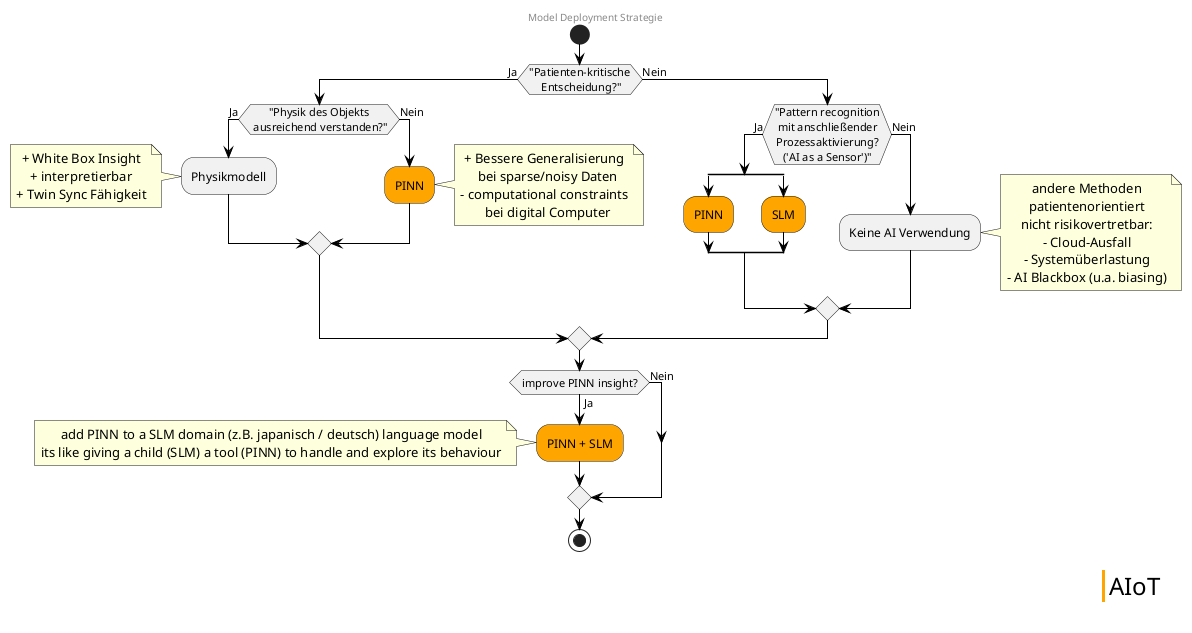 @startuml ModelDeploymentStrategy
' ──────────────────────  visual settings  ──────────────────────
skinparam defaultTextAlignment center
skinparam node {
  BackgroundColor White
  BorderColor Black
}
skinparam arrow {
  Color Black
}

header
Model Deployment Strategie
endheader

' ──────────────────────  decision flow  ────────────────────────
start

if ("Patienten-kritische\n Entscheidung?") then (Ja)
  if ("Physik des Objekts\n ausreichend verstanden?") then (Ja)
    :Physikmodell;
    note left
      + White Box Insight
      + interpretierbar
      + Twin Sync Fähigkeit
    end note
  else (Nein)
    #orange:PINN;
    note right
      + Bessere Generalisierung
        bei sparse/noisy Daten
      - computational constraints
        bei digital Computer
    end note
  endif
else (Nein)
  if ("Pattern recognition\nmit anschließender\nProzessaktivierung?\n('AI as a Sensor')") then (Ja)
    split
      #orange:PINN;
    split again
      #orange:SLM;
    end split
  else (Nein)
    :Keine AI Verwendung;
    note right
       andere Methoden
       patientenorientiert
       nicht risikovertretbar:
       - Cloud-Ausfall
       - Systemüberlastung
       - AI Blackbox (u.a. biasing)
    end note
  endif
endif

if (improve PINN insight?) then (Ja)
  #orange:PINN + SLM;
  note left
    add PINN to a SLM domain (z.B. japanisch / deutsch) language model
    its like giving a child (SLM) a tool (PINN) to handle and explore its behaviour
  end note
else (Nein)
endif

stop

skinparam LegendBackgroundColor #FFFFFF
skinparam LegendBorderColor #FFFFFF

legend right
  <#FFFFFF,#FFFFFF>|<#orange>| <size:24>AIoT</size> |
endlegend

@enduml
